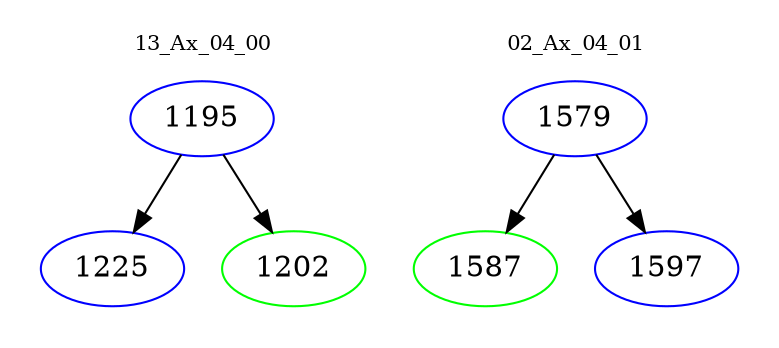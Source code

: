 digraph{
subgraph cluster_0 {
color = white
label = "13_Ax_04_00";
fontsize=10;
T0_1195 [label="1195", color="blue"]
T0_1195 -> T0_1225 [color="black"]
T0_1225 [label="1225", color="blue"]
T0_1195 -> T0_1202 [color="black"]
T0_1202 [label="1202", color="green"]
}
subgraph cluster_1 {
color = white
label = "02_Ax_04_01";
fontsize=10;
T1_1579 [label="1579", color="blue"]
T1_1579 -> T1_1587 [color="black"]
T1_1587 [label="1587", color="green"]
T1_1579 -> T1_1597 [color="black"]
T1_1597 [label="1597", color="blue"]
}
}
